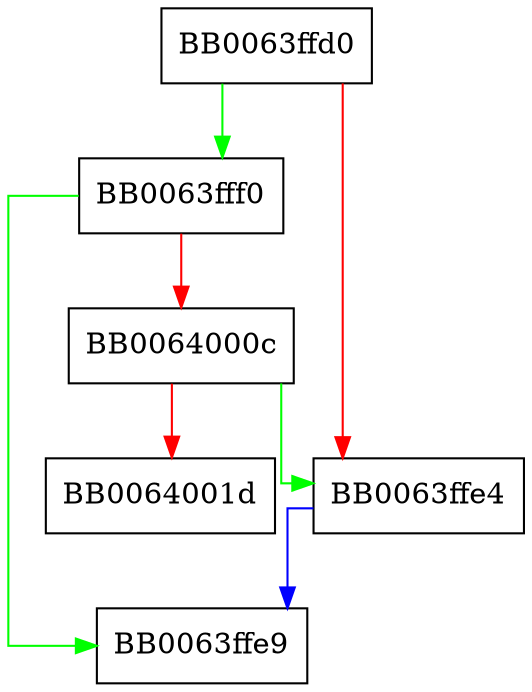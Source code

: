digraph ossl_rsa_check_pminusq_diff {
  node [shape="box"];
  graph [splines=ortho];
  BB0063ffd0 -> BB0063fff0 [color="green"];
  BB0063ffd0 -> BB0063ffe4 [color="red"];
  BB0063ffe4 -> BB0063ffe9 [color="blue"];
  BB0063fff0 -> BB0063ffe9 [color="green"];
  BB0063fff0 -> BB0064000c [color="red"];
  BB0064000c -> BB0063ffe4 [color="green"];
  BB0064000c -> BB0064001d [color="red"];
}